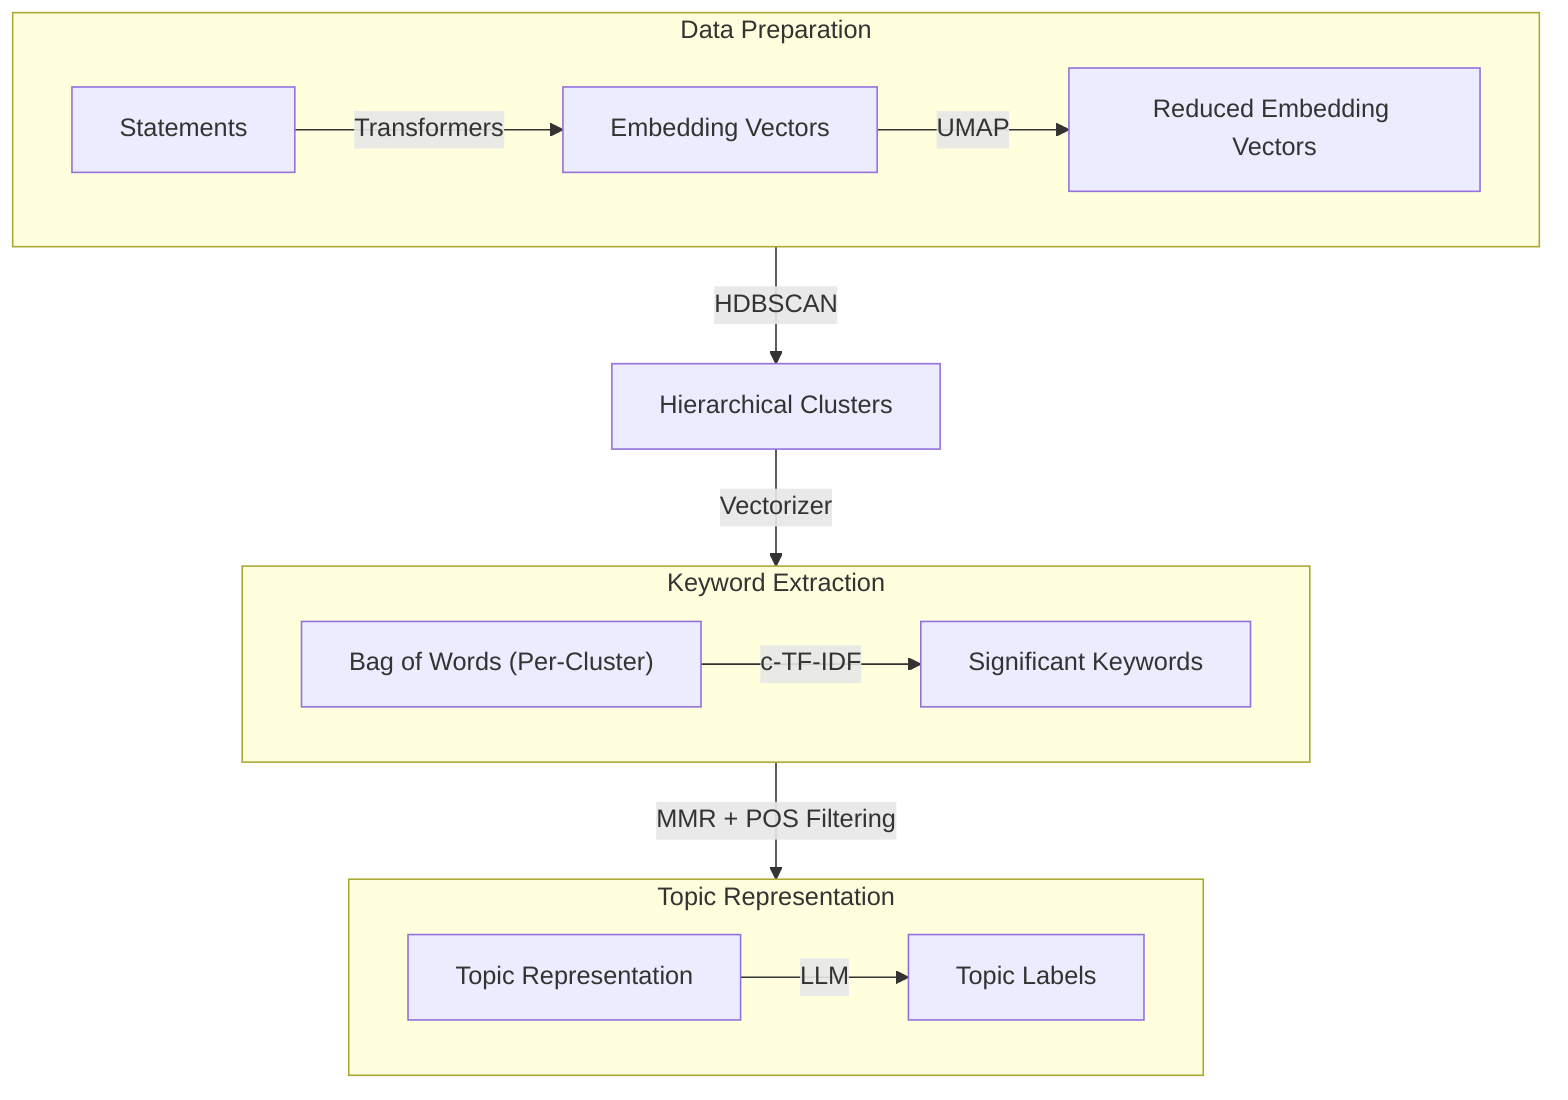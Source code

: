 graph TD
    Vectors[Embedding Vectors]
    ReducedVectors[Reduced Embedding Vectors]
    Clusters[Hierarchical Clusters]
    BagOfWords["Bag of Words (Per-Cluster)"]
    Keywords[Significant Keywords]
    Labels[Topic Labels]
    Representation[Topic Representation]

    subgraph DataPreparation[Data Preparation]
        direction LR
        Statements -- Transformers --> Vectors -- UMAP --> ReducedVectors
    end

    subgraph KeywordExtraction[Keyword Extraction]
        direction LR
        BagOfWords -- c-TF-IDF --> Keywords
    end

    subgraph TopicRepresentation[Topic Representation]
        direction LR
        Representation -- LLM --> Labels
    end

    DataPreparation -- HDBSCAN --> Clusters
    Clusters -- Vectorizer --> KeywordExtraction
    KeywordExtraction -- MMR + POS Filtering --> TopicRepresentation